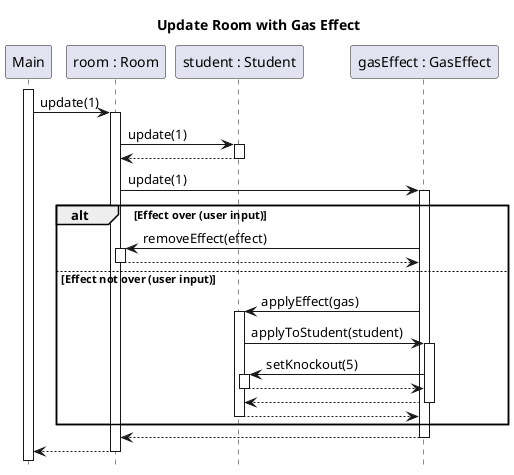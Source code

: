 @startuml room-update-gas-no-mask
title Update Room with Gas Effect
hide footbox
autoactivate on
skinparam SequenceReferenceBackgroundColor white

participant Main
participant "room : Room" as room
participant "student : Student" as student
participant "gasEffect : GasEffect" as gas

activate Main
Main -> room : update(1)
	room -> student : update(1)
	    return
	    room -> gas : update(1)
        alt Effect over (user input)
		    gas -> room ++: removeEffect(effect)
		    return
	    else Effect not over (user input)
        gas -> student : applyEffect(gas)
            student -> gas : applyToStudent(student)
                gas -> student : setKnockout(5)
                return
            return
        return
        end
	return
return

@enduml